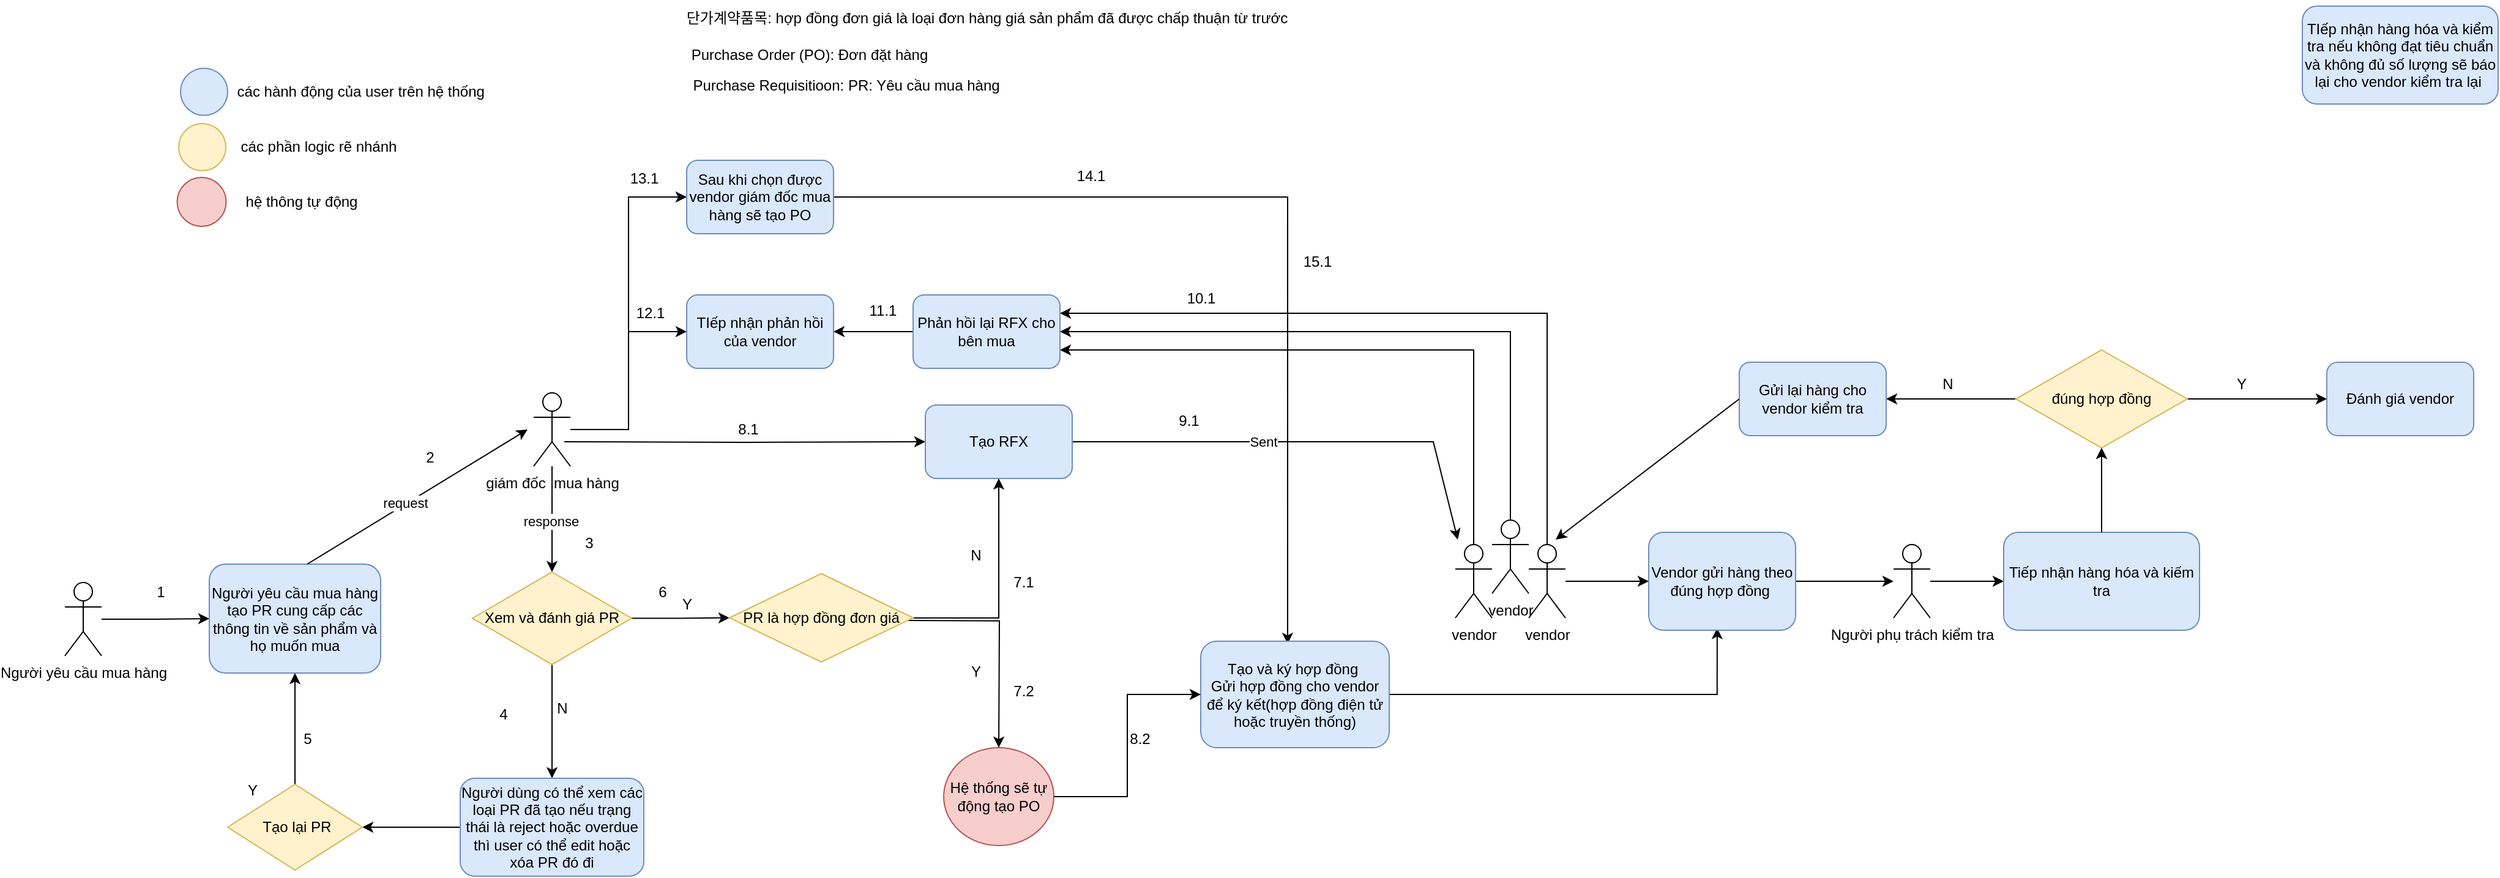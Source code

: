 <mxfile version="27.0.5">
  <diagram name="Page-1" id="6Nr-SPmM6WJ2EuIhr-W5">
    <mxGraphModel dx="3332" dy="2083" grid="1" gridSize="10" guides="1" tooltips="1" connect="1" arrows="1" fold="1" page="1" pageScale="1" pageWidth="827" pageHeight="1169" math="0" shadow="0">
      <root>
        <mxCell id="0" />
        <mxCell id="1" parent="0" />
        <mxCell id="yooK8LwU4qN5jC1jcqoQ-6" style="edgeStyle=orthogonalEdgeStyle;rounded=0;orthogonalLoop=1;jettySize=auto;html=1;entryX=0;entryY=0.5;entryDx=0;entryDy=0;" edge="1" parent="1" source="yooK8LwU4qN5jC1jcqoQ-1" target="yooK8LwU4qN5jC1jcqoQ-5">
          <mxGeometry relative="1" as="geometry" />
        </mxCell>
        <mxCell id="yooK8LwU4qN5jC1jcqoQ-1" value="Người yêu cầu mua hàng" style="shape=umlActor;verticalLabelPosition=bottom;verticalAlign=top;html=1;outlineConnect=0;" vertex="1" parent="1">
          <mxGeometry x="-1080" y="196" width="30" height="60" as="geometry" />
        </mxCell>
        <mxCell id="yooK8LwU4qN5jC1jcqoQ-5" value="Người yêu cầu mua hàng tạo PR cung cấp các thông tin về sản phẩm và họ muốn mua" style="rounded=1;whiteSpace=wrap;html=1;fillColor=#dae8fc;strokeColor=#6c8ebf;" vertex="1" parent="1">
          <mxGeometry x="-962" y="181" width="140" height="89" as="geometry" />
        </mxCell>
        <mxCell id="yooK8LwU4qN5jC1jcqoQ-54" style="edgeStyle=orthogonalEdgeStyle;rounded=0;orthogonalLoop=1;jettySize=auto;html=1;entryX=0;entryY=0.5;entryDx=0;entryDy=0;" edge="1" parent="1" target="yooK8LwU4qN5jC1jcqoQ-52">
          <mxGeometry relative="1" as="geometry">
            <mxPoint x="-672" y="81" as="sourcePoint" />
          </mxGeometry>
        </mxCell>
        <mxCell id="yooK8LwU4qN5jC1jcqoQ-71" style="edgeStyle=orthogonalEdgeStyle;rounded=0;orthogonalLoop=1;jettySize=auto;html=1;entryX=0;entryY=0.5;entryDx=0;entryDy=0;" edge="1" parent="1" source="yooK8LwU4qN5jC1jcqoQ-12" target="yooK8LwU4qN5jC1jcqoQ-66">
          <mxGeometry relative="1" as="geometry" />
        </mxCell>
        <mxCell id="yooK8LwU4qN5jC1jcqoQ-73" style="edgeStyle=orthogonalEdgeStyle;rounded=0;orthogonalLoop=1;jettySize=auto;html=1;entryX=0;entryY=0.5;entryDx=0;entryDy=0;" edge="1" parent="1" source="yooK8LwU4qN5jC1jcqoQ-12" target="yooK8LwU4qN5jC1jcqoQ-72">
          <mxGeometry relative="1" as="geometry" />
        </mxCell>
        <mxCell id="yooK8LwU4qN5jC1jcqoQ-12" value="giám đốc&amp;nbsp; mua hàng" style="shape=umlActor;verticalLabelPosition=bottom;verticalAlign=top;html=1;outlineConnect=0;" vertex="1" parent="1">
          <mxGeometry x="-697" y="41" width="30" height="60" as="geometry" />
        </mxCell>
        <mxCell id="yooK8LwU4qN5jC1jcqoQ-14" value="" style="endArrow=classic;html=1;rounded=0;" edge="1" parent="1">
          <mxGeometry width="50" height="50" relative="1" as="geometry">
            <mxPoint x="-882" y="181" as="sourcePoint" />
            <mxPoint x="-702" y="71" as="targetPoint" />
          </mxGeometry>
        </mxCell>
        <mxCell id="yooK8LwU4qN5jC1jcqoQ-21" value="request" style="edgeLabel;html=1;align=center;verticalAlign=middle;resizable=0;points=[];" vertex="1" connectable="0" parent="yooK8LwU4qN5jC1jcqoQ-14">
          <mxGeometry x="-0.107" y="1" relative="1" as="geometry">
            <mxPoint as="offset" />
          </mxGeometry>
        </mxCell>
        <mxCell id="yooK8LwU4qN5jC1jcqoQ-18" style="edgeStyle=orthogonalEdgeStyle;rounded=0;orthogonalLoop=1;jettySize=auto;html=1;entryX=0.5;entryY=0;entryDx=0;entryDy=0;" edge="1" parent="1" source="yooK8LwU4qN5jC1jcqoQ-12" target="yooK8LwU4qN5jC1jcqoQ-20">
          <mxGeometry relative="1" as="geometry">
            <mxPoint x="-682" y="171" as="targetPoint" />
          </mxGeometry>
        </mxCell>
        <mxCell id="yooK8LwU4qN5jC1jcqoQ-22" value="response" style="edgeLabel;html=1;align=center;verticalAlign=middle;resizable=0;points=[];" vertex="1" connectable="0" parent="yooK8LwU4qN5jC1jcqoQ-18">
          <mxGeometry x="0.029" y="-1" relative="1" as="geometry">
            <mxPoint as="offset" />
          </mxGeometry>
        </mxCell>
        <mxCell id="yooK8LwU4qN5jC1jcqoQ-24" style="edgeStyle=orthogonalEdgeStyle;rounded=0;orthogonalLoop=1;jettySize=auto;html=1;entryX=0;entryY=0.5;entryDx=0;entryDy=0;" edge="1" parent="1" source="yooK8LwU4qN5jC1jcqoQ-20" target="yooK8LwU4qN5jC1jcqoQ-28">
          <mxGeometry relative="1" as="geometry">
            <mxPoint x="-512" y="225.25" as="targetPoint" />
          </mxGeometry>
        </mxCell>
        <mxCell id="yooK8LwU4qN5jC1jcqoQ-26" style="edgeStyle=orthogonalEdgeStyle;rounded=0;orthogonalLoop=1;jettySize=auto;html=1;entryX=0.5;entryY=0;entryDx=0;entryDy=0;" edge="1" parent="1" source="yooK8LwU4qN5jC1jcqoQ-20" target="yooK8LwU4qN5jC1jcqoQ-33">
          <mxGeometry relative="1" as="geometry">
            <mxPoint x="-682" y="341" as="targetPoint" />
          </mxGeometry>
        </mxCell>
        <mxCell id="yooK8LwU4qN5jC1jcqoQ-20" value="Xem và đánh giá PR" style="rhombus;whiteSpace=wrap;html=1;fillColor=#fff2cc;strokeColor=#d6b656;" vertex="1" parent="1">
          <mxGeometry x="-747" y="187.5" width="130" height="75.5" as="geometry" />
        </mxCell>
        <mxCell id="yooK8LwU4qN5jC1jcqoQ-25" value="Y" style="text;html=1;align=center;verticalAlign=middle;resizable=0;points=[];autosize=1;strokeColor=none;fillColor=none;" vertex="1" parent="1">
          <mxGeometry x="-587" y="199" width="30" height="30" as="geometry" />
        </mxCell>
        <mxCell id="yooK8LwU4qN5jC1jcqoQ-27" value="N" style="text;html=1;align=center;verticalAlign=middle;resizable=0;points=[];autosize=1;strokeColor=none;fillColor=none;" vertex="1" parent="1">
          <mxGeometry x="-689" y="284" width="30" height="30" as="geometry" />
        </mxCell>
        <mxCell id="yooK8LwU4qN5jC1jcqoQ-29" style="edgeStyle=orthogonalEdgeStyle;rounded=0;orthogonalLoop=1;jettySize=auto;html=1;" edge="1" parent="1">
          <mxGeometry relative="1" as="geometry">
            <mxPoint x="-317" y="331" as="targetPoint" />
            <mxPoint x="-417.297" y="226.917" as="sourcePoint" />
          </mxGeometry>
        </mxCell>
        <mxCell id="yooK8LwU4qN5jC1jcqoQ-31" style="edgeStyle=orthogonalEdgeStyle;rounded=0;orthogonalLoop=1;jettySize=auto;html=1;entryX=0.5;entryY=1;entryDx=0;entryDy=0;" edge="1" parent="1" source="yooK8LwU4qN5jC1jcqoQ-28" target="yooK8LwU4qN5jC1jcqoQ-52">
          <mxGeometry relative="1" as="geometry">
            <mxPoint x="-312" y="169" as="targetPoint" />
          </mxGeometry>
        </mxCell>
        <mxCell id="yooK8LwU4qN5jC1jcqoQ-28" value="PR là hợp đồng đơn giá" style="rhombus;whiteSpace=wrap;html=1;fillColor=#fff2cc;strokeColor=#d6b656;" vertex="1" parent="1">
          <mxGeometry x="-537" y="188.75" width="150" height="72.25" as="geometry" />
        </mxCell>
        <mxCell id="yooK8LwU4qN5jC1jcqoQ-30" value="Y" style="text;html=1;align=center;verticalAlign=middle;resizable=0;points=[];autosize=1;strokeColor=none;fillColor=none;" vertex="1" parent="1">
          <mxGeometry x="-351" y="254" width="30" height="30" as="geometry" />
        </mxCell>
        <mxCell id="yooK8LwU4qN5jC1jcqoQ-32" value="N" style="text;html=1;align=center;verticalAlign=middle;resizable=0;points=[];autosize=1;strokeColor=none;fillColor=none;" vertex="1" parent="1">
          <mxGeometry x="-351" y="158.75" width="30" height="30" as="geometry" />
        </mxCell>
        <mxCell id="yooK8LwU4qN5jC1jcqoQ-36" style="edgeStyle=orthogonalEdgeStyle;rounded=0;orthogonalLoop=1;jettySize=auto;html=1;exitX=0;exitY=0.5;exitDx=0;exitDy=0;entryX=1;entryY=0.5;entryDx=0;entryDy=0;" edge="1" parent="1" source="yooK8LwU4qN5jC1jcqoQ-33" target="yooK8LwU4qN5jC1jcqoQ-35">
          <mxGeometry relative="1" as="geometry" />
        </mxCell>
        <mxCell id="yooK8LwU4qN5jC1jcqoQ-33" value="Người dùng có thể xem các loại PR đã tạo nếu trạng thái là reject hoặc overdue thì user có thể edit hoặc xóa PR đó đi" style="rounded=1;whiteSpace=wrap;html=1;fillColor=#dae8fc;strokeColor=#6c8ebf;" vertex="1" parent="1">
          <mxGeometry x="-757" y="356" width="150" height="80" as="geometry" />
        </mxCell>
        <mxCell id="yooK8LwU4qN5jC1jcqoQ-37" style="edgeStyle=orthogonalEdgeStyle;rounded=0;orthogonalLoop=1;jettySize=auto;html=1;entryX=0.5;entryY=1;entryDx=0;entryDy=0;" edge="1" parent="1" source="yooK8LwU4qN5jC1jcqoQ-35" target="yooK8LwU4qN5jC1jcqoQ-5">
          <mxGeometry relative="1" as="geometry" />
        </mxCell>
        <mxCell id="yooK8LwU4qN5jC1jcqoQ-35" value="&amp;nbsp;Tạo lại PR" style="rhombus;whiteSpace=wrap;html=1;fillColor=#fff2cc;strokeColor=#d6b656;" vertex="1" parent="1">
          <mxGeometry x="-947" y="361" width="110" height="70" as="geometry" />
        </mxCell>
        <mxCell id="yooK8LwU4qN5jC1jcqoQ-38" value="Y" style="text;html=1;align=center;verticalAlign=middle;resizable=0;points=[];autosize=1;strokeColor=none;fillColor=none;" vertex="1" parent="1">
          <mxGeometry x="-942" y="351" width="30" height="30" as="geometry" />
        </mxCell>
        <mxCell id="yooK8LwU4qN5jC1jcqoQ-39" value="단가계약품목: hợp đồng đơn giá là loại đơn hàng giá sản phẩm đã được chấp thuận từ trước" style="text;html=1;align=center;verticalAlign=middle;resizable=0;points=[];autosize=1;strokeColor=none;fillColor=none;" vertex="1" parent="1">
          <mxGeometry x="-582" y="-280" width="510" height="30" as="geometry" />
        </mxCell>
        <mxCell id="yooK8LwU4qN5jC1jcqoQ-41" value="Hệ thống sẽ tự động tạo PO" style="ellipse;whiteSpace=wrap;html=1;fillColor=#f8cecc;strokeColor=#b85450;" vertex="1" parent="1">
          <mxGeometry x="-362" y="331" width="90" height="80" as="geometry" />
        </mxCell>
        <mxCell id="yooK8LwU4qN5jC1jcqoQ-61" style="edgeStyle=orthogonalEdgeStyle;rounded=0;orthogonalLoop=1;jettySize=auto;html=1;exitX=0.5;exitY=0;exitDx=0;exitDy=0;exitPerimeter=0;entryX=1;entryY=0.75;entryDx=0;entryDy=0;" edge="1" parent="1" source="yooK8LwU4qN5jC1jcqoQ-43" target="yooK8LwU4qN5jC1jcqoQ-60">
          <mxGeometry relative="1" as="geometry">
            <mxPoint x="-252" y="-39" as="targetPoint" />
          </mxGeometry>
        </mxCell>
        <mxCell id="yooK8LwU4qN5jC1jcqoQ-43" value="vendor" style="shape=umlActor;verticalLabelPosition=bottom;verticalAlign=top;html=1;outlineConnect=0;" vertex="1" parent="1">
          <mxGeometry x="56" y="165" width="30" height="60" as="geometry" />
        </mxCell>
        <mxCell id="yooK8LwU4qN5jC1jcqoQ-47" value="" style="endArrow=classic;html=1;rounded=0;exitX=1;exitY=0.5;exitDx=0;exitDy=0;" edge="1" parent="1" source="yooK8LwU4qN5jC1jcqoQ-52">
          <mxGeometry width="50" height="50" relative="1" as="geometry">
            <mxPoint x="-207" y="152.62" as="sourcePoint" />
            <mxPoint x="58" y="161" as="targetPoint" />
            <Array as="points">
              <mxPoint x="38" y="81" />
            </Array>
          </mxGeometry>
        </mxCell>
        <mxCell id="yooK8LwU4qN5jC1jcqoQ-56" value="Sent" style="edgeLabel;html=1;align=center;verticalAlign=middle;resizable=0;points=[];" vertex="1" connectable="0" parent="yooK8LwU4qN5jC1jcqoQ-47">
          <mxGeometry x="-0.177" relative="1" as="geometry">
            <mxPoint as="offset" />
          </mxGeometry>
        </mxCell>
        <mxCell id="yooK8LwU4qN5jC1jcqoQ-52" value="Tạo RFX" style="rounded=1;whiteSpace=wrap;html=1;fillColor=#dae8fc;strokeColor=#6c8ebf;" vertex="1" parent="1">
          <mxGeometry x="-377" y="51" width="120" height="60" as="geometry" />
        </mxCell>
        <mxCell id="yooK8LwU4qN5jC1jcqoQ-64" style="edgeStyle=orthogonalEdgeStyle;rounded=0;orthogonalLoop=1;jettySize=auto;html=1;entryX=1;entryY=0.5;entryDx=0;entryDy=0;exitX=0.5;exitY=0;exitDx=0;exitDy=0;exitPerimeter=0;" edge="1" parent="1" source="yooK8LwU4qN5jC1jcqoQ-57" target="yooK8LwU4qN5jC1jcqoQ-60">
          <mxGeometry relative="1" as="geometry" />
        </mxCell>
        <mxCell id="yooK8LwU4qN5jC1jcqoQ-57" value="vendor" style="shape=umlActor;verticalLabelPosition=bottom;verticalAlign=top;html=1;outlineConnect=0;" vertex="1" parent="1">
          <mxGeometry x="86" y="145" width="30" height="60" as="geometry" />
        </mxCell>
        <mxCell id="yooK8LwU4qN5jC1jcqoQ-65" style="edgeStyle=orthogonalEdgeStyle;rounded=0;orthogonalLoop=1;jettySize=auto;html=1;entryX=1;entryY=0.25;entryDx=0;entryDy=0;exitX=0.5;exitY=0;exitDx=0;exitDy=0;exitPerimeter=0;" edge="1" parent="1" source="yooK8LwU4qN5jC1jcqoQ-59" target="yooK8LwU4qN5jC1jcqoQ-60">
          <mxGeometry relative="1" as="geometry" />
        </mxCell>
        <mxCell id="yooK8LwU4qN5jC1jcqoQ-111" style="edgeStyle=orthogonalEdgeStyle;rounded=0;orthogonalLoop=1;jettySize=auto;html=1;" edge="1" parent="1" source="yooK8LwU4qN5jC1jcqoQ-59" target="yooK8LwU4qN5jC1jcqoQ-112">
          <mxGeometry relative="1" as="geometry">
            <mxPoint x="274" y="195" as="targetPoint" />
          </mxGeometry>
        </mxCell>
        <mxCell id="yooK8LwU4qN5jC1jcqoQ-59" value="vendor" style="shape=umlActor;verticalLabelPosition=bottom;verticalAlign=top;html=1;outlineConnect=0;" vertex="1" parent="1">
          <mxGeometry x="116" y="165" width="30" height="60" as="geometry" />
        </mxCell>
        <mxCell id="yooK8LwU4qN5jC1jcqoQ-70" style="edgeStyle=orthogonalEdgeStyle;rounded=0;orthogonalLoop=1;jettySize=auto;html=1;entryX=1;entryY=0.5;entryDx=0;entryDy=0;" edge="1" parent="1" source="yooK8LwU4qN5jC1jcqoQ-60" target="yooK8LwU4qN5jC1jcqoQ-66">
          <mxGeometry relative="1" as="geometry" />
        </mxCell>
        <mxCell id="yooK8LwU4qN5jC1jcqoQ-60" value="Phản hồi lại RFX cho bên mua" style="rounded=1;whiteSpace=wrap;html=1;fillColor=#dae8fc;strokeColor=#6c8ebf;" vertex="1" parent="1">
          <mxGeometry x="-387" y="-39" width="120" height="60" as="geometry" />
        </mxCell>
        <mxCell id="yooK8LwU4qN5jC1jcqoQ-66" value="TIếp nhận phản hồi của vendor" style="rounded=1;whiteSpace=wrap;html=1;fillColor=#dae8fc;strokeColor=#6c8ebf;" vertex="1" parent="1">
          <mxGeometry x="-572" y="-39" width="120" height="60" as="geometry" />
        </mxCell>
        <mxCell id="yooK8LwU4qN5jC1jcqoQ-100" style="edgeStyle=orthogonalEdgeStyle;rounded=0;orthogonalLoop=1;jettySize=auto;html=1;entryX=0.461;entryY=0.025;entryDx=0;entryDy=0;entryPerimeter=0;" edge="1" parent="1" source="yooK8LwU4qN5jC1jcqoQ-72" target="yooK8LwU4qN5jC1jcqoQ-92">
          <mxGeometry relative="1" as="geometry">
            <mxPoint x="168" y="121" as="targetPoint" />
          </mxGeometry>
        </mxCell>
        <mxCell id="yooK8LwU4qN5jC1jcqoQ-72" value="Sau khi chọn được vendor giám đốc mua hàng sẽ tạo PO" style="rounded=1;whiteSpace=wrap;html=1;fillColor=#dae8fc;strokeColor=#6c8ebf;" vertex="1" parent="1">
          <mxGeometry x="-572" y="-149" width="120" height="60" as="geometry" />
        </mxCell>
        <mxCell id="yooK8LwU4qN5jC1jcqoQ-75" value="1" style="text;html=1;align=center;verticalAlign=middle;resizable=0;points=[];autosize=1;strokeColor=none;fillColor=none;" vertex="1" parent="1">
          <mxGeometry x="-1017" y="189" width="30" height="30" as="geometry" />
        </mxCell>
        <mxCell id="yooK8LwU4qN5jC1jcqoQ-76" value="2" style="text;html=1;align=center;verticalAlign=middle;resizable=0;points=[];autosize=1;strokeColor=none;fillColor=none;" vertex="1" parent="1">
          <mxGeometry x="-797" y="79" width="30" height="30" as="geometry" />
        </mxCell>
        <mxCell id="yooK8LwU4qN5jC1jcqoQ-77" value="3" style="text;html=1;align=center;verticalAlign=middle;resizable=0;points=[];autosize=1;strokeColor=none;fillColor=none;" vertex="1" parent="1">
          <mxGeometry x="-667" y="149" width="30" height="30" as="geometry" />
        </mxCell>
        <mxCell id="yooK8LwU4qN5jC1jcqoQ-78" value="4" style="text;html=1;align=center;verticalAlign=middle;resizable=0;points=[];autosize=1;strokeColor=none;fillColor=none;" vertex="1" parent="1">
          <mxGeometry x="-737" y="289" width="30" height="30" as="geometry" />
        </mxCell>
        <mxCell id="yooK8LwU4qN5jC1jcqoQ-79" value="5" style="text;html=1;align=center;verticalAlign=middle;resizable=0;points=[];autosize=1;strokeColor=none;fillColor=none;" vertex="1" parent="1">
          <mxGeometry x="-897" y="309" width="30" height="30" as="geometry" />
        </mxCell>
        <mxCell id="yooK8LwU4qN5jC1jcqoQ-80" value="6" style="text;html=1;align=center;verticalAlign=middle;resizable=0;points=[];autosize=1;strokeColor=none;fillColor=none;" vertex="1" parent="1">
          <mxGeometry x="-607" y="189" width="30" height="30" as="geometry" />
        </mxCell>
        <mxCell id="yooK8LwU4qN5jC1jcqoQ-81" value="7.1" style="text;html=1;align=center;verticalAlign=middle;resizable=0;points=[];autosize=1;strokeColor=none;fillColor=none;" vertex="1" parent="1">
          <mxGeometry x="-317" y="181" width="40" height="30" as="geometry" />
        </mxCell>
        <mxCell id="yooK8LwU4qN5jC1jcqoQ-82" value="8.1" style="text;html=1;align=center;verticalAlign=middle;resizable=0;points=[];autosize=1;strokeColor=none;fillColor=none;" vertex="1" parent="1">
          <mxGeometry x="-542" y="56" width="40" height="30" as="geometry" />
        </mxCell>
        <mxCell id="yooK8LwU4qN5jC1jcqoQ-83" value="9.1" style="text;html=1;align=center;verticalAlign=middle;resizable=0;points=[];autosize=1;strokeColor=none;fillColor=none;" vertex="1" parent="1">
          <mxGeometry x="-182" y="49" width="40" height="30" as="geometry" />
        </mxCell>
        <mxCell id="yooK8LwU4qN5jC1jcqoQ-84" value="10.1" style="text;html=1;align=center;verticalAlign=middle;resizable=0;points=[];autosize=1;strokeColor=none;fillColor=none;" vertex="1" parent="1">
          <mxGeometry x="-177" y="-51" width="50" height="30" as="geometry" />
        </mxCell>
        <mxCell id="yooK8LwU4qN5jC1jcqoQ-85" value="11.1" style="text;html=1;align=center;verticalAlign=middle;resizable=0;points=[];autosize=1;strokeColor=none;fillColor=none;" vertex="1" parent="1">
          <mxGeometry x="-437" y="-41" width="50" height="30" as="geometry" />
        </mxCell>
        <mxCell id="yooK8LwU4qN5jC1jcqoQ-87" value="12.1" style="text;html=1;align=center;verticalAlign=middle;resizable=0;points=[];autosize=1;strokeColor=none;fillColor=none;" vertex="1" parent="1">
          <mxGeometry x="-627" y="-39" width="50" height="30" as="geometry" />
        </mxCell>
        <mxCell id="yooK8LwU4qN5jC1jcqoQ-89" value="13.1" style="text;html=1;align=center;verticalAlign=middle;resizable=0;points=[];autosize=1;strokeColor=none;fillColor=none;" vertex="1" parent="1">
          <mxGeometry x="-632" y="-149" width="50" height="30" as="geometry" />
        </mxCell>
        <mxCell id="yooK8LwU4qN5jC1jcqoQ-90" value="Purchase Order (PO): Đơn đặt hàng" style="text;html=1;align=center;verticalAlign=middle;resizable=0;points=[];autosize=1;strokeColor=none;fillColor=none;" vertex="1" parent="1">
          <mxGeometry x="-582" y="-250" width="220" height="30" as="geometry" />
        </mxCell>
        <mxCell id="yooK8LwU4qN5jC1jcqoQ-91" value="Purchase Requisitioon: PR: Yêu cầu mua hàng" style="text;html=1;align=center;verticalAlign=middle;resizable=0;points=[];autosize=1;strokeColor=none;fillColor=none;" vertex="1" parent="1">
          <mxGeometry x="-577" y="-225" width="270" height="30" as="geometry" />
        </mxCell>
        <mxCell id="yooK8LwU4qN5jC1jcqoQ-110" style="edgeStyle=orthogonalEdgeStyle;rounded=0;orthogonalLoop=1;jettySize=auto;html=1;entryX=0.466;entryY=0.978;entryDx=0;entryDy=0;entryPerimeter=0;" edge="1" parent="1" source="yooK8LwU4qN5jC1jcqoQ-92" target="yooK8LwU4qN5jC1jcqoQ-112">
          <mxGeometry relative="1" as="geometry">
            <mxPoint x="68" y="111" as="targetPoint" />
          </mxGeometry>
        </mxCell>
        <mxCell id="yooK8LwU4qN5jC1jcqoQ-92" value="Tạo và ký hợp đồng&amp;nbsp;&lt;div&gt;Gửi hợp đồng cho vendor để ký kết(hợp đồng điện tử hoặc truyền thống)&lt;/div&gt;" style="rounded=1;whiteSpace=wrap;html=1;fillColor=#dae8fc;strokeColor=#6c8ebf;" vertex="1" parent="1">
          <mxGeometry x="-152" y="244" width="154" height="87" as="geometry" />
        </mxCell>
        <mxCell id="yooK8LwU4qN5jC1jcqoQ-99" style="edgeStyle=orthogonalEdgeStyle;rounded=0;orthogonalLoop=1;jettySize=auto;html=1;entryX=0;entryY=0.5;entryDx=0;entryDy=0;" edge="1" parent="1" source="yooK8LwU4qN5jC1jcqoQ-41" target="yooK8LwU4qN5jC1jcqoQ-92">
          <mxGeometry relative="1" as="geometry">
            <mxPoint x="-154" y="281" as="targetPoint" />
          </mxGeometry>
        </mxCell>
        <mxCell id="yooK8LwU4qN5jC1jcqoQ-101" value="14.1" style="text;html=1;align=center;verticalAlign=middle;resizable=0;points=[];autosize=1;strokeColor=none;fillColor=none;" vertex="1" parent="1">
          <mxGeometry x="-267" y="-151" width="50" height="30" as="geometry" />
        </mxCell>
        <mxCell id="yooK8LwU4qN5jC1jcqoQ-102" value="7.2" style="text;html=1;align=center;verticalAlign=middle;resizable=0;points=[];autosize=1;strokeColor=none;fillColor=none;" vertex="1" parent="1">
          <mxGeometry x="-317" y="270" width="40" height="30" as="geometry" />
        </mxCell>
        <mxCell id="yooK8LwU4qN5jC1jcqoQ-104" value="15.1" style="text;html=1;align=center;verticalAlign=middle;resizable=0;points=[];autosize=1;strokeColor=none;fillColor=none;" vertex="1" parent="1">
          <mxGeometry x="-82" y="-81" width="50" height="30" as="geometry" />
        </mxCell>
        <mxCell id="yooK8LwU4qN5jC1jcqoQ-105" value="8.2" style="text;html=1;align=center;verticalAlign=middle;resizable=0;points=[];autosize=1;strokeColor=none;fillColor=none;" vertex="1" parent="1">
          <mxGeometry x="-222" y="309" width="40" height="30" as="geometry" />
        </mxCell>
        <mxCell id="yooK8LwU4qN5jC1jcqoQ-114" style="edgeStyle=orthogonalEdgeStyle;rounded=0;orthogonalLoop=1;jettySize=auto;html=1;" edge="1" parent="1" source="yooK8LwU4qN5jC1jcqoQ-112">
          <mxGeometry relative="1" as="geometry">
            <mxPoint x="414" y="195" as="targetPoint" />
          </mxGeometry>
        </mxCell>
        <mxCell id="yooK8LwU4qN5jC1jcqoQ-112" value="Vendor gửi hàng theo đúng hợp đồng&amp;nbsp;" style="rounded=1;whiteSpace=wrap;html=1;fillColor=#dae8fc;strokeColor=#6c8ebf;" vertex="1" parent="1">
          <mxGeometry x="214" y="155" width="120" height="80" as="geometry" />
        </mxCell>
        <mxCell id="yooK8LwU4qN5jC1jcqoQ-119" style="edgeStyle=orthogonalEdgeStyle;rounded=0;orthogonalLoop=1;jettySize=auto;html=1;" edge="1" parent="1" source="yooK8LwU4qN5jC1jcqoQ-113" target="yooK8LwU4qN5jC1jcqoQ-116">
          <mxGeometry relative="1" as="geometry" />
        </mxCell>
        <mxCell id="yooK8LwU4qN5jC1jcqoQ-113" value="Người phụ trách kiểm tra" style="shape=umlActor;verticalLabelPosition=bottom;verticalAlign=top;html=1;outlineConnect=0;" vertex="1" parent="1">
          <mxGeometry x="414" y="165" width="30" height="60" as="geometry" />
        </mxCell>
        <mxCell id="yooK8LwU4qN5jC1jcqoQ-214" style="edgeStyle=orthogonalEdgeStyle;rounded=0;orthogonalLoop=1;jettySize=auto;html=1;entryX=0.5;entryY=1;entryDx=0;entryDy=0;" edge="1" parent="1" source="yooK8LwU4qN5jC1jcqoQ-116" target="yooK8LwU4qN5jC1jcqoQ-211">
          <mxGeometry relative="1" as="geometry" />
        </mxCell>
        <mxCell id="yooK8LwU4qN5jC1jcqoQ-116" value="Tiếp nhận hàng hóa và kiếm tra" style="rounded=1;whiteSpace=wrap;html=1;fillColor=#dae8fc;strokeColor=#6c8ebf;" vertex="1" parent="1">
          <mxGeometry x="504" y="155" width="160" height="80" as="geometry" />
        </mxCell>
        <mxCell id="yooK8LwU4qN5jC1jcqoQ-117" value="Đánh giá vendor" style="whiteSpace=wrap;html=1;rounded=1;fillColor=#dae8fc;strokeColor=#6c8ebf;" vertex="1" parent="1">
          <mxGeometry x="768" y="16" width="120" height="60" as="geometry" />
        </mxCell>
        <mxCell id="yooK8LwU4qN5jC1jcqoQ-123" value="các hành động của user trên hệ thống&amp;nbsp;" style="text;html=1;align=center;verticalAlign=middle;resizable=0;points=[];autosize=1;strokeColor=none;fillColor=none;" vertex="1" parent="1">
          <mxGeometry x="-952" y="-220" width="230" height="30" as="geometry" />
        </mxCell>
        <mxCell id="yooK8LwU4qN5jC1jcqoQ-124" value="" style="ellipse;whiteSpace=wrap;html=1;aspect=fixed;fillColor=#dae8fc;strokeColor=#6c8ebf;" vertex="1" parent="1">
          <mxGeometry x="-985.5" y="-224.25" width="38.5" height="38.5" as="geometry" />
        </mxCell>
        <mxCell id="yooK8LwU4qN5jC1jcqoQ-125" value="" style="ellipse;whiteSpace=wrap;html=1;aspect=fixed;fillColor=#fff2cc;strokeColor=#d6b656;" vertex="1" parent="1">
          <mxGeometry x="-987" y="-179" width="38.5" height="38.5" as="geometry" />
        </mxCell>
        <mxCell id="yooK8LwU4qN5jC1jcqoQ-126" value="các phần logic rẽ nhánh" style="text;html=1;align=center;verticalAlign=middle;resizable=0;points=[];autosize=1;strokeColor=none;fillColor=none;" vertex="1" parent="1">
          <mxGeometry x="-948.5" y="-174.75" width="150" height="30" as="geometry" />
        </mxCell>
        <mxCell id="yooK8LwU4qN5jC1jcqoQ-127" value="" style="ellipse;whiteSpace=wrap;html=1;aspect=fixed;fillColor=#f8cecc;strokeColor=#b85450;" vertex="1" parent="1">
          <mxGeometry x="-988.25" y="-135" width="40" height="40" as="geometry" />
        </mxCell>
        <mxCell id="yooK8LwU4qN5jC1jcqoQ-128" value="hệ thông tự động" style="text;html=1;align=center;verticalAlign=middle;resizable=0;points=[];autosize=1;strokeColor=none;fillColor=none;" vertex="1" parent="1">
          <mxGeometry x="-942" y="-130" width="110" height="30" as="geometry" />
        </mxCell>
        <mxCell id="yooK8LwU4qN5jC1jcqoQ-207" value="TIếp nhận hàng hóa và kiểm tra nếu không đạt tiêu chuẩn và không đủ số lượng sẽ báo lại cho vendor kiểm tra lại&amp;nbsp;" style="rounded=1;whiteSpace=wrap;html=1;fillColor=#dae8fc;strokeColor=#6c8ebf;" vertex="1" parent="1">
          <mxGeometry x="748" y="-275" width="160" height="80" as="geometry" />
        </mxCell>
        <mxCell id="yooK8LwU4qN5jC1jcqoQ-213" style="edgeStyle=orthogonalEdgeStyle;rounded=0;orthogonalLoop=1;jettySize=auto;html=1;entryX=0;entryY=0.5;entryDx=0;entryDy=0;" edge="1" parent="1" source="yooK8LwU4qN5jC1jcqoQ-211" target="yooK8LwU4qN5jC1jcqoQ-117">
          <mxGeometry relative="1" as="geometry" />
        </mxCell>
        <mxCell id="yooK8LwU4qN5jC1jcqoQ-222" style="edgeStyle=orthogonalEdgeStyle;rounded=0;orthogonalLoop=1;jettySize=auto;html=1;entryX=1;entryY=0.5;entryDx=0;entryDy=0;" edge="1" parent="1" source="yooK8LwU4qN5jC1jcqoQ-211" target="yooK8LwU4qN5jC1jcqoQ-221">
          <mxGeometry relative="1" as="geometry" />
        </mxCell>
        <mxCell id="yooK8LwU4qN5jC1jcqoQ-211" value="đúng hợp đồng" style="rhombus;whiteSpace=wrap;html=1;fillColor=#fff2cc;strokeColor=#d6b656;" vertex="1" parent="1">
          <mxGeometry x="514" y="6" width="140" height="80" as="geometry" />
        </mxCell>
        <mxCell id="yooK8LwU4qN5jC1jcqoQ-219" value="Y" style="text;html=1;align=center;verticalAlign=middle;resizable=0;points=[];autosize=1;strokeColor=none;fillColor=none;" vertex="1" parent="1">
          <mxGeometry x="683" y="19" width="30" height="30" as="geometry" />
        </mxCell>
        <mxCell id="yooK8LwU4qN5jC1jcqoQ-221" value="Gửi lại hàng cho vendor kiểm tra" style="rounded=1;whiteSpace=wrap;html=1;fillColor=#dae8fc;strokeColor=#6c8ebf;" vertex="1" parent="1">
          <mxGeometry x="288" y="16" width="120" height="60" as="geometry" />
        </mxCell>
        <mxCell id="yooK8LwU4qN5jC1jcqoQ-224" value="" style="endArrow=classic;html=1;rounded=0;exitX=0;exitY=0.5;exitDx=0;exitDy=0;" edge="1" parent="1" source="yooK8LwU4qN5jC1jcqoQ-221">
          <mxGeometry width="50" height="50" relative="1" as="geometry">
            <mxPoint x="272" y="49" as="sourcePoint" />
            <mxPoint x="138" y="161" as="targetPoint" />
          </mxGeometry>
        </mxCell>
        <mxCell id="yooK8LwU4qN5jC1jcqoQ-225" value="N" style="text;html=1;align=center;verticalAlign=middle;resizable=0;points=[];autosize=1;strokeColor=none;fillColor=none;" vertex="1" parent="1">
          <mxGeometry x="443" y="19" width="30" height="30" as="geometry" />
        </mxCell>
        <mxCell id="yooK8LwU4qN5jC1jcqoQ-212" style="edgeStyle=orthogonalEdgeStyle;rounded=0;orthogonalLoop=1;jettySize=auto;html=1;entryX=0.5;entryY=1;entryDx=0;entryDy=0;" edge="1" parent="1" source="yooK8LwU4qN5jC1jcqoQ-116" target="yooK8LwU4qN5jC1jcqoQ-211">
          <mxGeometry relative="1" as="geometry" />
        </mxCell>
      </root>
    </mxGraphModel>
  </diagram>
</mxfile>
